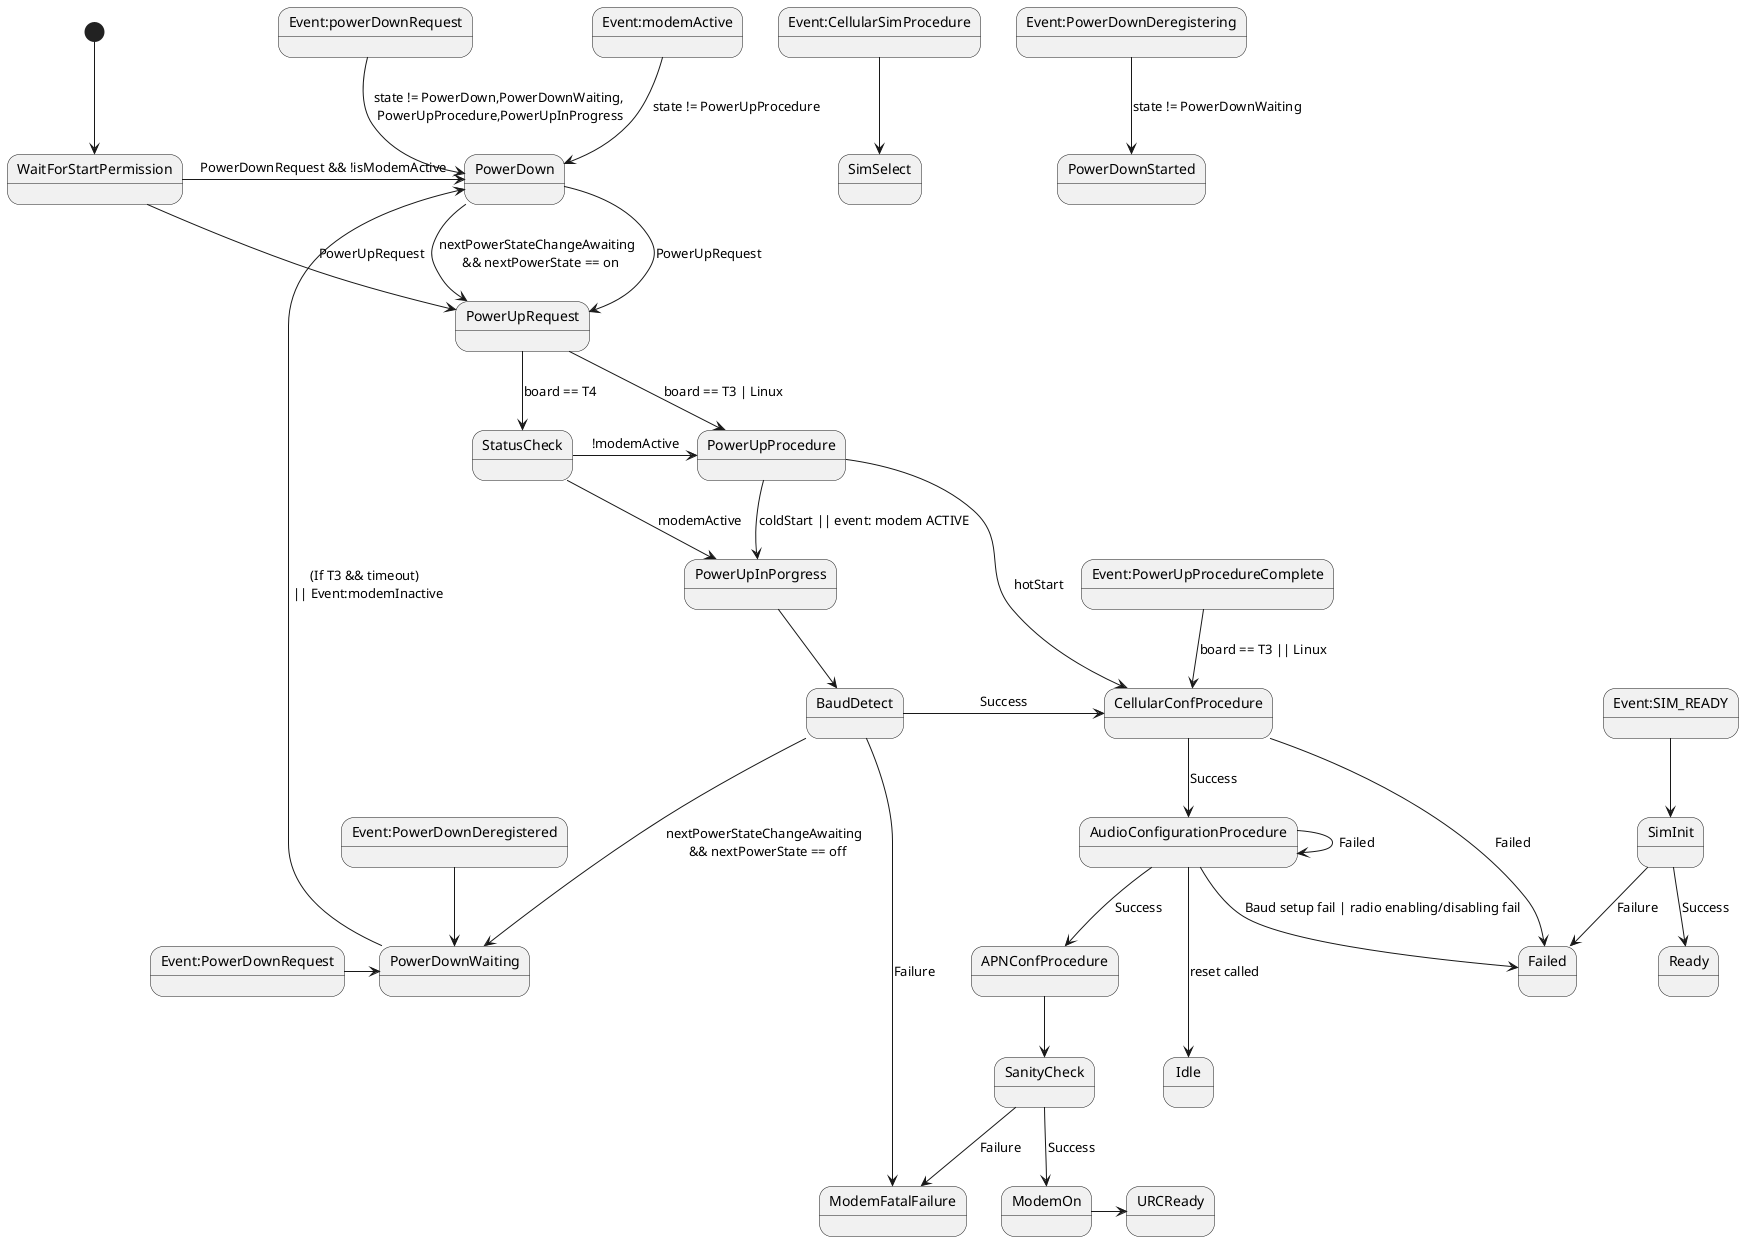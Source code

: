 @startuml

[*] --> WaitForStartPermission

WaitForStartPermission -> PowerDown : PowerDownRequest && !isModemActive

WaitForStartPermission --> PowerUpRequest : PowerUpRequest

PowerDown --> PowerUpRequest : PowerUpRequest

PowerUpRequest --> PowerUpProcedure : board == T3 | Linux

PowerUpRequest -> StatusCheck : board == T4

StatusCheck --> PowerUpInPorgress : modemActive

StatusCheck -> PowerUpProcedure : !modemActive

PowerUpProcedure --> CellularConfProcedure : hotStart

PowerUpProcedure --> PowerUpInPorgress : coldStart || event: modem ACTIVE

PowerUpInPorgress --> BaudDetect

BaudDetect -> CellularConfProcedure : Success

BaudDetect --> ModemFatalFailure : Failure

CellularConfProcedure --> AudioConfigurationProcedure : Success

CellularConfProcedure -> Failed : Failed

AudioConfigurationProcedure -> AudioConfigurationProcedure : Failed

AudioConfigurationProcedure --> Failed : Baud setup fail | radio enabling/disabling fail

AudioConfigurationProcedure ---> Idle : reset called

AudioConfigurationProcedure --> APNConfProcedure : Success

APNConfProcedure --> SanityCheck

SanityCheck --> ModemOn : Success

SanityCheck --> ModemFatalFailure : Failure

ModemOn -> URCReady

Event:CellularSimProcedure --> SimSelect 

Event:SIM_READY --> SimInit

SimInit --> Failed : Failure

SimInit --> Ready : Success

Event:PowerDownDeregistering --> PowerDownStarted : state != PowerDownWaiting

Event:PowerDownDeregistered --> PowerDownWaiting

Event:PowerDownRequest -> PowerDownWaiting

PowerDownWaiting ---> PowerDown : (If T3 && timeout) \n || Event:modemInactive

PowerDown --> PowerUpRequest : nextPowerStateChangeAwaiting \n && nextPowerState == on

BaudDetect ---> PowerDownWaiting : nextPowerStateChangeAwaiting \n && nextPowerState == off

Event:PowerUpProcedureComplete --> CellularConfProcedure : board == T3 || Linux

Event:modemActive --> PowerDown : state != PowerUpProcedure

Event:powerDownRequest --> PowerDown : state != PowerDown,PowerDownWaiting,\n PowerUpProcedure,PowerUpInProgress

@enduml